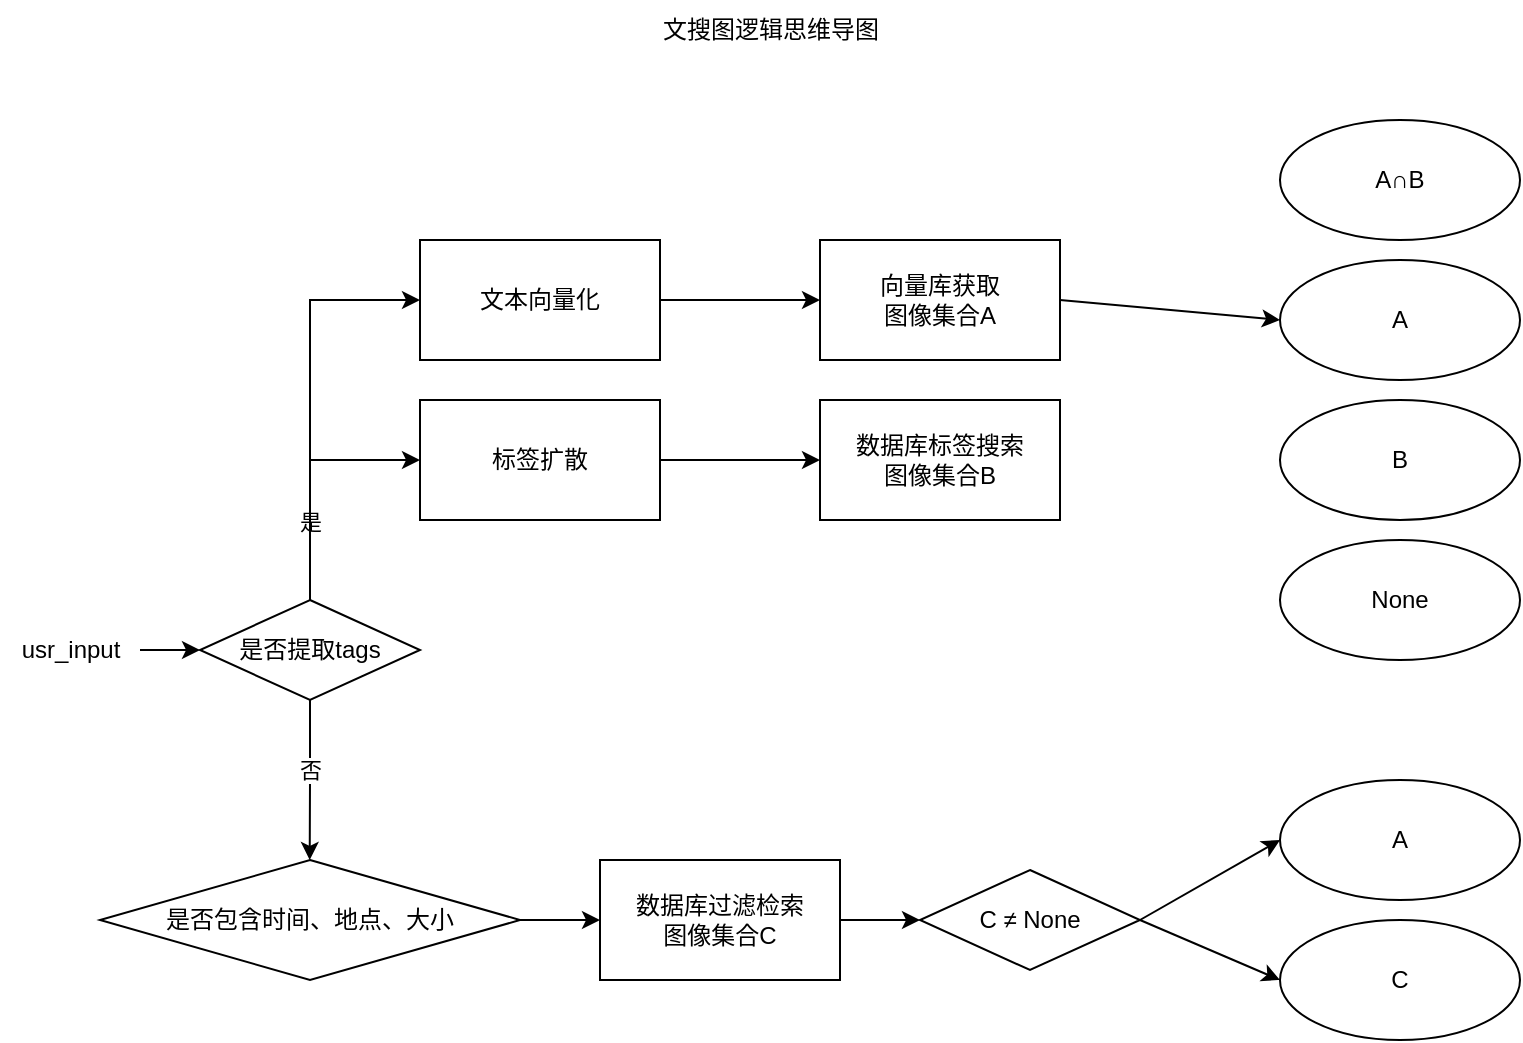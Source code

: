 <mxfile version="27.0.1">
  <diagram name="第 1 页" id="8cUD26Yetb1TmtzEOfsv">
    <mxGraphModel dx="938" dy="487" grid="1" gridSize="10" guides="1" tooltips="1" connect="1" arrows="1" fold="1" page="1" pageScale="1" pageWidth="827" pageHeight="1169" math="0" shadow="0">
      <root>
        <mxCell id="0" />
        <mxCell id="1" parent="0" />
        <mxCell id="WrvPejiIo_XA222zAKY5-2" value="文搜图逻辑思维导图" style="text;html=1;align=center;verticalAlign=middle;resizable=0;points=[];autosize=1;strokeColor=none;fillColor=none;" vertex="1" parent="1">
          <mxGeometry x="330" width="130" height="30" as="geometry" />
        </mxCell>
        <mxCell id="WrvPejiIo_XA222zAKY5-10" style="edgeStyle=orthogonalEdgeStyle;rounded=0;orthogonalLoop=1;jettySize=auto;html=1;entryX=0;entryY=0.5;entryDx=0;entryDy=0;" edge="1" parent="1" source="WrvPejiIo_XA222zAKY5-3" target="WrvPejiIo_XA222zAKY5-9">
          <mxGeometry relative="1" as="geometry" />
        </mxCell>
        <mxCell id="WrvPejiIo_XA222zAKY5-3" value="usr_input" style="text;html=1;align=center;verticalAlign=middle;resizable=0;points=[];autosize=1;strokeColor=none;fillColor=none;" vertex="1" parent="1">
          <mxGeometry x="10" y="310" width="70" height="30" as="geometry" />
        </mxCell>
        <mxCell id="WrvPejiIo_XA222zAKY5-13" value="" style="edgeStyle=orthogonalEdgeStyle;rounded=0;orthogonalLoop=1;jettySize=auto;html=1;entryX=0;entryY=0.5;entryDx=0;entryDy=0;" edge="1" parent="1" source="WrvPejiIo_XA222zAKY5-9" target="WrvPejiIo_XA222zAKY5-15">
          <mxGeometry relative="1" as="geometry">
            <mxPoint x="165" y="225" as="targetPoint" />
          </mxGeometry>
        </mxCell>
        <mxCell id="WrvPejiIo_XA222zAKY5-14" value="是" style="edgeLabel;html=1;align=center;verticalAlign=middle;resizable=0;points=[];" vertex="1" connectable="0" parent="WrvPejiIo_XA222zAKY5-13">
          <mxGeometry x="-0.145" relative="1" as="geometry">
            <mxPoint y="48" as="offset" />
          </mxGeometry>
        </mxCell>
        <mxCell id="WrvPejiIo_XA222zAKY5-17" style="edgeStyle=orthogonalEdgeStyle;rounded=0;orthogonalLoop=1;jettySize=auto;html=1;exitX=0.5;exitY=0;exitDx=0;exitDy=0;entryX=0;entryY=0.5;entryDx=0;entryDy=0;" edge="1" parent="1" source="WrvPejiIo_XA222zAKY5-9" target="WrvPejiIo_XA222zAKY5-16">
          <mxGeometry relative="1" as="geometry" />
        </mxCell>
        <mxCell id="WrvPejiIo_XA222zAKY5-26" style="edgeStyle=orthogonalEdgeStyle;rounded=0;orthogonalLoop=1;jettySize=auto;html=1;exitX=0.5;exitY=1;exitDx=0;exitDy=0;" edge="1" parent="1" source="WrvPejiIo_XA222zAKY5-9">
          <mxGeometry relative="1" as="geometry">
            <mxPoint x="164.857" y="430" as="targetPoint" />
          </mxGeometry>
        </mxCell>
        <mxCell id="WrvPejiIo_XA222zAKY5-27" value="否" style="edgeLabel;html=1;align=center;verticalAlign=middle;resizable=0;points=[];" vertex="1" connectable="0" parent="WrvPejiIo_XA222zAKY5-26">
          <mxGeometry x="-0.139" relative="1" as="geometry">
            <mxPoint as="offset" />
          </mxGeometry>
        </mxCell>
        <mxCell id="WrvPejiIo_XA222zAKY5-9" value="是否提取tags" style="rhombus;whiteSpace=wrap;html=1;" vertex="1" parent="1">
          <mxGeometry x="110" y="300" width="110" height="50" as="geometry" />
        </mxCell>
        <mxCell id="WrvPejiIo_XA222zAKY5-19" value="" style="edgeStyle=orthogonalEdgeStyle;rounded=0;orthogonalLoop=1;jettySize=auto;html=1;" edge="1" parent="1" source="WrvPejiIo_XA222zAKY5-15" target="WrvPejiIo_XA222zAKY5-18">
          <mxGeometry relative="1" as="geometry" />
        </mxCell>
        <mxCell id="WrvPejiIo_XA222zAKY5-15" value="文本向量化" style="rounded=0;whiteSpace=wrap;html=1;" vertex="1" parent="1">
          <mxGeometry x="220" y="120" width="120" height="60" as="geometry" />
        </mxCell>
        <mxCell id="WrvPejiIo_XA222zAKY5-22" value="" style="edgeStyle=orthogonalEdgeStyle;rounded=0;orthogonalLoop=1;jettySize=auto;html=1;" edge="1" parent="1" source="WrvPejiIo_XA222zAKY5-16" target="WrvPejiIo_XA222zAKY5-21">
          <mxGeometry relative="1" as="geometry" />
        </mxCell>
        <mxCell id="WrvPejiIo_XA222zAKY5-16" value="标签扩散" style="rounded=0;whiteSpace=wrap;html=1;" vertex="1" parent="1">
          <mxGeometry x="220" y="200" width="120" height="60" as="geometry" />
        </mxCell>
        <mxCell id="WrvPejiIo_XA222zAKY5-71" style="rounded=0;orthogonalLoop=1;jettySize=auto;html=1;exitX=1;exitY=0.5;exitDx=0;exitDy=0;entryX=0;entryY=0.5;entryDx=0;entryDy=0;" edge="1" parent="1" source="WrvPejiIo_XA222zAKY5-18" target="WrvPejiIo_XA222zAKY5-61">
          <mxGeometry relative="1" as="geometry">
            <mxPoint x="620" y="120" as="targetPoint" />
          </mxGeometry>
        </mxCell>
        <mxCell id="WrvPejiIo_XA222zAKY5-18" value="向量库获取&lt;br&gt;图像集合A" style="whiteSpace=wrap;html=1;rounded=0;" vertex="1" parent="1">
          <mxGeometry x="420" y="120" width="120" height="60" as="geometry" />
        </mxCell>
        <mxCell id="WrvPejiIo_XA222zAKY5-21" value="数据库标签搜索&lt;br&gt;图像集合B" style="whiteSpace=wrap;html=1;rounded=0;" vertex="1" parent="1">
          <mxGeometry x="420" y="200" width="120" height="60" as="geometry" />
        </mxCell>
        <mxCell id="WrvPejiIo_XA222zAKY5-46" value="A∩B" style="ellipse;whiteSpace=wrap;html=1;flipH=1;flipV=1;" vertex="1" parent="1">
          <mxGeometry x="650" y="60" width="120" height="60" as="geometry" />
        </mxCell>
        <mxCell id="WrvPejiIo_XA222zAKY5-61" value="A" style="ellipse;whiteSpace=wrap;html=1;flipH=1;flipV=1;" vertex="1" parent="1">
          <mxGeometry x="650" y="130" width="120" height="60" as="geometry" />
        </mxCell>
        <mxCell id="WrvPejiIo_XA222zAKY5-62" value="B" style="ellipse;whiteSpace=wrap;html=1;flipH=1;flipV=1;" vertex="1" parent="1">
          <mxGeometry x="650" y="200" width="120" height="60" as="geometry" />
        </mxCell>
        <mxCell id="WrvPejiIo_XA222zAKY5-63" value="None" style="ellipse;whiteSpace=wrap;html=1;flipH=1;flipV=1;" vertex="1" parent="1">
          <mxGeometry x="650" y="270" width="120" height="60" as="geometry" />
        </mxCell>
        <mxCell id="WrvPejiIo_XA222zAKY5-66" value="" style="edgeStyle=orthogonalEdgeStyle;rounded=0;orthogonalLoop=1;jettySize=auto;html=1;" edge="1" parent="1" source="WrvPejiIo_XA222zAKY5-64" target="WrvPejiIo_XA222zAKY5-65">
          <mxGeometry relative="1" as="geometry" />
        </mxCell>
        <mxCell id="WrvPejiIo_XA222zAKY5-64" value="是否包含时间、地点、大小" style="rhombus;whiteSpace=wrap;html=1;" vertex="1" parent="1">
          <mxGeometry x="60" y="430" width="210" height="60" as="geometry" />
        </mxCell>
        <mxCell id="WrvPejiIo_XA222zAKY5-74" value="" style="edgeStyle=orthogonalEdgeStyle;rounded=0;orthogonalLoop=1;jettySize=auto;html=1;" edge="1" parent="1" source="WrvPejiIo_XA222zAKY5-65" target="WrvPejiIo_XA222zAKY5-73">
          <mxGeometry relative="1" as="geometry" />
        </mxCell>
        <mxCell id="WrvPejiIo_XA222zAKY5-65" value="数据库过滤检索&lt;br&gt;图像集合C" style="whiteSpace=wrap;html=1;" vertex="1" parent="1">
          <mxGeometry x="310" y="430" width="120" height="60" as="geometry" />
        </mxCell>
        <mxCell id="WrvPejiIo_XA222zAKY5-68" value="C" style="ellipse;whiteSpace=wrap;html=1;flipH=1;flipV=1;" vertex="1" parent="1">
          <mxGeometry x="650" y="460" width="120" height="60" as="geometry" />
        </mxCell>
        <mxCell id="WrvPejiIo_XA222zAKY5-70" value="A" style="ellipse;whiteSpace=wrap;html=1;flipH=1;flipV=1;" vertex="1" parent="1">
          <mxGeometry x="650" y="390" width="120" height="60" as="geometry" />
        </mxCell>
        <mxCell id="WrvPejiIo_XA222zAKY5-77" style="rounded=0;orthogonalLoop=1;jettySize=auto;html=1;exitX=1;exitY=0.5;exitDx=0;exitDy=0;entryX=0;entryY=0.5;entryDx=0;entryDy=0;" edge="1" parent="1" source="WrvPejiIo_XA222zAKY5-73" target="WrvPejiIo_XA222zAKY5-68">
          <mxGeometry relative="1" as="geometry" />
        </mxCell>
        <mxCell id="WrvPejiIo_XA222zAKY5-73" value="C ≠ None" style="rhombus;whiteSpace=wrap;html=1;" vertex="1" parent="1">
          <mxGeometry x="470" y="435" width="110" height="50" as="geometry" />
        </mxCell>
        <mxCell id="WrvPejiIo_XA222zAKY5-78" style="rounded=0;orthogonalLoop=1;jettySize=auto;html=1;exitX=1;exitY=0.5;exitDx=0;exitDy=0;entryX=0;entryY=0.5;entryDx=0;entryDy=0;" edge="1" parent="1" source="WrvPejiIo_XA222zAKY5-73" target="WrvPejiIo_XA222zAKY5-70">
          <mxGeometry relative="1" as="geometry">
            <mxPoint x="580" y="400" as="targetPoint" />
          </mxGeometry>
        </mxCell>
      </root>
    </mxGraphModel>
  </diagram>
</mxfile>
